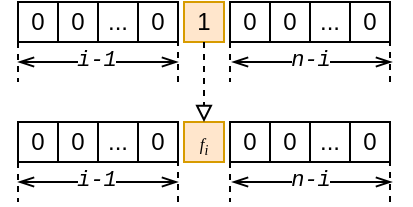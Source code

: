 <mxfile version="14.8.1" type="github">
  <diagram id="tsuZ4sDttuWLKz7501ep" name="Page-1">
    <mxGraphModel dx="543" dy="405" grid="1" gridSize="10" guides="1" tooltips="1" connect="1" arrows="1" fold="1" page="1" pageScale="1" pageWidth="1169" pageHeight="827" math="0" shadow="0">
      <root>
        <mxCell id="0" />
        <mxCell id="1" parent="0" />
        <mxCell id="H0EuKMCbpfoYSFZ41KcV-1" value="0" style="rounded=0;whiteSpace=wrap;html=1;" vertex="1" parent="1">
          <mxGeometry x="20" y="43" width="20" height="20" as="geometry" />
        </mxCell>
        <mxCell id="H0EuKMCbpfoYSFZ41KcV-2" value="0" style="rounded=0;whiteSpace=wrap;html=1;" vertex="1" parent="1">
          <mxGeometry x="40" y="43" width="20" height="20" as="geometry" />
        </mxCell>
        <mxCell id="H0EuKMCbpfoYSFZ41KcV-4" value="..." style="rounded=0;whiteSpace=wrap;html=1;" vertex="1" parent="1">
          <mxGeometry x="60" y="43" width="20" height="20" as="geometry" />
        </mxCell>
        <mxCell id="H0EuKMCbpfoYSFZ41KcV-6" value="0" style="rounded=0;whiteSpace=wrap;html=1;" vertex="1" parent="1">
          <mxGeometry x="80" y="43" width="20" height="20" as="geometry" />
        </mxCell>
        <mxCell id="H0EuKMCbpfoYSFZ41KcV-9" value="0" style="rounded=0;whiteSpace=wrap;html=1;" vertex="1" parent="1">
          <mxGeometry x="126" y="43" width="20" height="20" as="geometry" />
        </mxCell>
        <mxCell id="H0EuKMCbpfoYSFZ41KcV-10" value="0" style="rounded=0;whiteSpace=wrap;html=1;" vertex="1" parent="1">
          <mxGeometry x="146" y="43" width="20" height="20" as="geometry" />
        </mxCell>
        <mxCell id="H0EuKMCbpfoYSFZ41KcV-11" value="..." style="rounded=0;whiteSpace=wrap;html=1;" vertex="1" parent="1">
          <mxGeometry x="166" y="43" width="20" height="20" as="geometry" />
        </mxCell>
        <mxCell id="H0EuKMCbpfoYSFZ41KcV-12" value="0" style="rounded=0;whiteSpace=wrap;html=1;" vertex="1" parent="1">
          <mxGeometry x="186" y="43" width="20" height="20" as="geometry" />
        </mxCell>
        <mxCell id="H0EuKMCbpfoYSFZ41KcV-13" value="1" style="rounded=0;whiteSpace=wrap;html=1;fillColor=#ffe6cc;strokeColor=#d79b00;" vertex="1" parent="1">
          <mxGeometry x="103" y="43" width="20" height="20" as="geometry" />
        </mxCell>
        <mxCell id="H0EuKMCbpfoYSFZ41KcV-14" value="" style="endArrow=none;dashed=1;html=1;entryX=1;entryY=1;entryDx=0;entryDy=0;" edge="1" parent="1" target="H0EuKMCbpfoYSFZ41KcV-6">
          <mxGeometry width="50" height="50" relative="1" as="geometry">
            <mxPoint x="100" y="83" as="sourcePoint" />
            <mxPoint x="240" y="133" as="targetPoint" />
          </mxGeometry>
        </mxCell>
        <mxCell id="H0EuKMCbpfoYSFZ41KcV-15" value="" style="endArrow=none;dashed=1;html=1;exitX=0;exitY=1;exitDx=0;exitDy=0;" edge="1" parent="1" source="H0EuKMCbpfoYSFZ41KcV-1">
          <mxGeometry width="50" height="50" relative="1" as="geometry">
            <mxPoint x="110" y="93" as="sourcePoint" />
            <mxPoint x="20" y="83" as="targetPoint" />
          </mxGeometry>
        </mxCell>
        <mxCell id="H0EuKMCbpfoYSFZ41KcV-16" value="" style="endArrow=openThin;startArrow=openThin;html=1;endFill=0;startFill=0;" edge="1" parent="1">
          <mxGeometry width="50" height="50" relative="1" as="geometry">
            <mxPoint x="20" y="73" as="sourcePoint" />
            <mxPoint x="100" y="73" as="targetPoint" />
          </mxGeometry>
        </mxCell>
        <mxCell id="H0EuKMCbpfoYSFZ41KcV-17" value="&lt;i&gt;&lt;font face=&quot;Courier New&quot;&gt;i-1&lt;/font&gt;&lt;/i&gt;" style="edgeLabel;html=1;align=center;verticalAlign=middle;resizable=0;points=[];" vertex="1" connectable="0" parent="H0EuKMCbpfoYSFZ41KcV-16">
          <mxGeometry x="-0.021" y="1" relative="1" as="geometry">
            <mxPoint as="offset" />
          </mxGeometry>
        </mxCell>
        <mxCell id="H0EuKMCbpfoYSFZ41KcV-18" value="0" style="rounded=0;whiteSpace=wrap;html=1;" vertex="1" parent="1">
          <mxGeometry x="20" y="103" width="20" height="20" as="geometry" />
        </mxCell>
        <mxCell id="H0EuKMCbpfoYSFZ41KcV-19" value="0" style="rounded=0;whiteSpace=wrap;html=1;" vertex="1" parent="1">
          <mxGeometry x="40" y="103" width="20" height="20" as="geometry" />
        </mxCell>
        <mxCell id="H0EuKMCbpfoYSFZ41KcV-20" value="..." style="rounded=0;whiteSpace=wrap;html=1;" vertex="1" parent="1">
          <mxGeometry x="60" y="103" width="20" height="20" as="geometry" />
        </mxCell>
        <mxCell id="H0EuKMCbpfoYSFZ41KcV-21" value="0" style="rounded=0;whiteSpace=wrap;html=1;" vertex="1" parent="1">
          <mxGeometry x="80" y="103" width="20" height="20" as="geometry" />
        </mxCell>
        <mxCell id="H0EuKMCbpfoYSFZ41KcV-22" value="0" style="rounded=0;whiteSpace=wrap;html=1;" vertex="1" parent="1">
          <mxGeometry x="126" y="103" width="20" height="20" as="geometry" />
        </mxCell>
        <mxCell id="H0EuKMCbpfoYSFZ41KcV-23" value="0" style="rounded=0;whiteSpace=wrap;html=1;" vertex="1" parent="1">
          <mxGeometry x="146" y="103" width="20" height="20" as="geometry" />
        </mxCell>
        <mxCell id="H0EuKMCbpfoYSFZ41KcV-24" value="..." style="rounded=0;whiteSpace=wrap;html=1;" vertex="1" parent="1">
          <mxGeometry x="166" y="103" width="20" height="20" as="geometry" />
        </mxCell>
        <mxCell id="H0EuKMCbpfoYSFZ41KcV-25" value="0" style="rounded=0;whiteSpace=wrap;html=1;" vertex="1" parent="1">
          <mxGeometry x="186" y="103" width="20" height="20" as="geometry" />
        </mxCell>
        <mxCell id="H0EuKMCbpfoYSFZ41KcV-26" value="&lt;span style=&quot;font-size: 8.333px&quot;&gt;&lt;font face=&quot;Times New Roman&quot;&gt;&lt;i&gt;f&lt;sub&gt;i&lt;/sub&gt;&lt;/i&gt;&lt;/font&gt;&lt;/span&gt;" style="rounded=0;whiteSpace=wrap;html=1;fillColor=#ffe6cc;strokeColor=#d79b00;" vertex="1" parent="1">
          <mxGeometry x="103" y="103" width="20" height="20" as="geometry" />
        </mxCell>
        <mxCell id="H0EuKMCbpfoYSFZ41KcV-27" value="" style="endArrow=none;dashed=1;html=1;entryX=1;entryY=1;entryDx=0;entryDy=0;" edge="1" parent="1" target="H0EuKMCbpfoYSFZ41KcV-21">
          <mxGeometry width="50" height="50" relative="1" as="geometry">
            <mxPoint x="100" y="143" as="sourcePoint" />
            <mxPoint x="240" y="193" as="targetPoint" />
          </mxGeometry>
        </mxCell>
        <mxCell id="H0EuKMCbpfoYSFZ41KcV-28" value="" style="endArrow=none;dashed=1;html=1;exitX=0;exitY=1;exitDx=0;exitDy=0;" edge="1" parent="1" source="H0EuKMCbpfoYSFZ41KcV-18">
          <mxGeometry width="50" height="50" relative="1" as="geometry">
            <mxPoint x="110" y="153" as="sourcePoint" />
            <mxPoint x="20" y="143" as="targetPoint" />
          </mxGeometry>
        </mxCell>
        <mxCell id="H0EuKMCbpfoYSFZ41KcV-29" value="" style="endArrow=openThin;startArrow=openThin;html=1;endFill=0;startFill=0;" edge="1" parent="1">
          <mxGeometry width="50" height="50" relative="1" as="geometry">
            <mxPoint x="20" y="133" as="sourcePoint" />
            <mxPoint x="100" y="133" as="targetPoint" />
          </mxGeometry>
        </mxCell>
        <mxCell id="H0EuKMCbpfoYSFZ41KcV-30" value="&lt;i&gt;&lt;font face=&quot;Courier New&quot;&gt;i-1&lt;/font&gt;&lt;/i&gt;" style="edgeLabel;html=1;align=center;verticalAlign=middle;resizable=0;points=[];" vertex="1" connectable="0" parent="H0EuKMCbpfoYSFZ41KcV-29">
          <mxGeometry x="-0.021" y="1" relative="1" as="geometry">
            <mxPoint as="offset" />
          </mxGeometry>
        </mxCell>
        <mxCell id="H0EuKMCbpfoYSFZ41KcV-31" value="" style="endArrow=block;html=1;exitX=0.5;exitY=1;exitDx=0;exitDy=0;entryX=0.5;entryY=0;entryDx=0;entryDy=0;endFill=0;dashed=1;" edge="1" parent="1" source="H0EuKMCbpfoYSFZ41KcV-13" target="H0EuKMCbpfoYSFZ41KcV-26">
          <mxGeometry width="50" height="50" relative="1" as="geometry">
            <mxPoint x="190" y="173" as="sourcePoint" />
            <mxPoint x="240" y="123" as="targetPoint" />
          </mxGeometry>
        </mxCell>
        <mxCell id="H0EuKMCbpfoYSFZ41KcV-32" value="" style="endArrow=none;dashed=1;html=1;entryX=1;entryY=1;entryDx=0;entryDy=0;" edge="1" parent="1">
          <mxGeometry width="50" height="50" relative="1" as="geometry">
            <mxPoint x="206" y="143" as="sourcePoint" />
            <mxPoint x="206" y="123" as="targetPoint" />
          </mxGeometry>
        </mxCell>
        <mxCell id="H0EuKMCbpfoYSFZ41KcV-33" value="" style="endArrow=none;dashed=1;html=1;exitX=0;exitY=1;exitDx=0;exitDy=0;" edge="1" parent="1" source="H0EuKMCbpfoYSFZ41KcV-22">
          <mxGeometry width="50" height="50" relative="1" as="geometry">
            <mxPoint x="20" y="145" as="sourcePoint" />
            <mxPoint x="126" y="143" as="targetPoint" />
          </mxGeometry>
        </mxCell>
        <mxCell id="H0EuKMCbpfoYSFZ41KcV-34" value="" style="endArrow=openThin;startArrow=openThin;html=1;endFill=0;startFill=0;" edge="1" parent="1">
          <mxGeometry width="50" height="50" relative="1" as="geometry">
            <mxPoint x="127" y="133" as="sourcePoint" />
            <mxPoint x="207" y="133" as="targetPoint" />
          </mxGeometry>
        </mxCell>
        <mxCell id="H0EuKMCbpfoYSFZ41KcV-35" value="&lt;i&gt;&lt;font face=&quot;Courier New&quot;&gt;n-i&lt;/font&gt;&lt;/i&gt;" style="edgeLabel;html=1;align=center;verticalAlign=middle;resizable=0;points=[];" vertex="1" connectable="0" parent="H0EuKMCbpfoYSFZ41KcV-34">
          <mxGeometry x="-0.021" y="1" relative="1" as="geometry">
            <mxPoint as="offset" />
          </mxGeometry>
        </mxCell>
        <mxCell id="H0EuKMCbpfoYSFZ41KcV-36" value="" style="endArrow=none;dashed=1;html=1;entryX=1;entryY=1;entryDx=0;entryDy=0;" edge="1" parent="1">
          <mxGeometry width="50" height="50" relative="1" as="geometry">
            <mxPoint x="206" y="83" as="sourcePoint" />
            <mxPoint x="206" y="63" as="targetPoint" />
          </mxGeometry>
        </mxCell>
        <mxCell id="H0EuKMCbpfoYSFZ41KcV-37" value="" style="endArrow=none;dashed=1;html=1;exitX=0;exitY=1;exitDx=0;exitDy=0;" edge="1" parent="1">
          <mxGeometry width="50" height="50" relative="1" as="geometry">
            <mxPoint x="126" y="63" as="sourcePoint" />
            <mxPoint x="126" y="83" as="targetPoint" />
          </mxGeometry>
        </mxCell>
        <mxCell id="H0EuKMCbpfoYSFZ41KcV-38" value="" style="endArrow=openThin;startArrow=openThin;html=1;endFill=0;startFill=0;" edge="1" parent="1">
          <mxGeometry width="50" height="50" relative="1" as="geometry">
            <mxPoint x="127" y="73" as="sourcePoint" />
            <mxPoint x="207" y="73" as="targetPoint" />
          </mxGeometry>
        </mxCell>
        <mxCell id="H0EuKMCbpfoYSFZ41KcV-39" value="&lt;i&gt;&lt;font face=&quot;Courier New&quot;&gt;n-i&lt;/font&gt;&lt;/i&gt;" style="edgeLabel;html=1;align=center;verticalAlign=middle;resizable=0;points=[];" vertex="1" connectable="0" parent="H0EuKMCbpfoYSFZ41KcV-38">
          <mxGeometry x="-0.021" y="1" relative="1" as="geometry">
            <mxPoint as="offset" />
          </mxGeometry>
        </mxCell>
      </root>
    </mxGraphModel>
  </diagram>
</mxfile>
